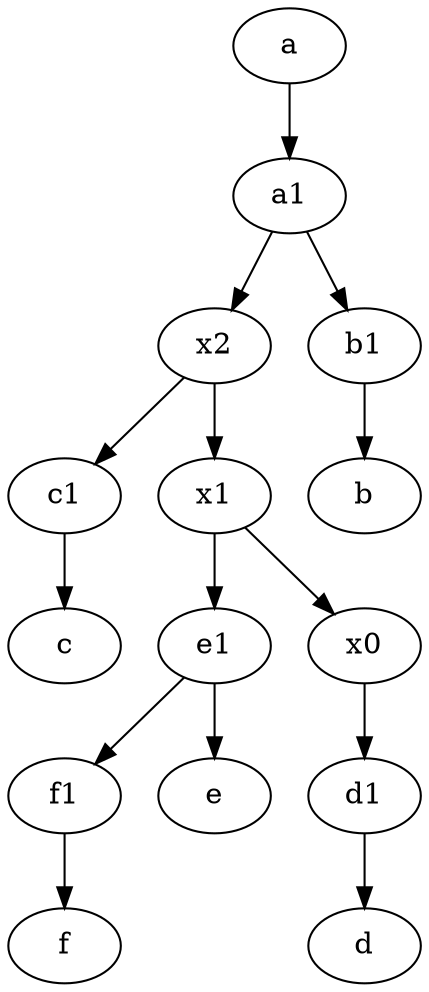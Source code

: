 digraph  {
	d1 [pos="25,30!"];
	f1;
	c1 [pos="30,15!"];
	e1 [pos="25,45!"];
	x0;
	a1 [pos="40,15!"];
	a [pos="40,10!"];
	x1;
	x2;
	b1 [pos="45,20!"];
	x0 -> d1;
	a -> a1;
	a1 -> x2;
	x1 -> e1;
	e1 -> e;
	c1 -> c;
	x1 -> x0;
	d1 -> d;
	e1 -> f1;
	x2 -> c1;
	a1 -> b1;
	f1 -> f;
	b1 -> b;
	x2 -> x1;

	}